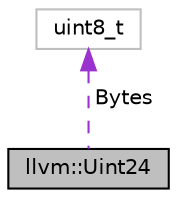 digraph "llvm::Uint24"
{
 // LATEX_PDF_SIZE
  bgcolor="transparent";
  edge [fontname="Helvetica",fontsize="10",labelfontname="Helvetica",labelfontsize="10"];
  node [fontname="Helvetica",fontsize="10",shape=record];
  Node1 [label="llvm::Uint24",height=0.2,width=0.4,color="black", fillcolor="grey75", style="filled", fontcolor="black",tooltip="An auxiliary type to facilitate extraction of 3-byte entities."];
  Node2 -> Node1 [dir="back",color="darkorchid3",fontsize="10",style="dashed",label=" Bytes" ,fontname="Helvetica"];
  Node2 [label="uint8_t",height=0.2,width=0.4,color="grey75",tooltip=" "];
}
